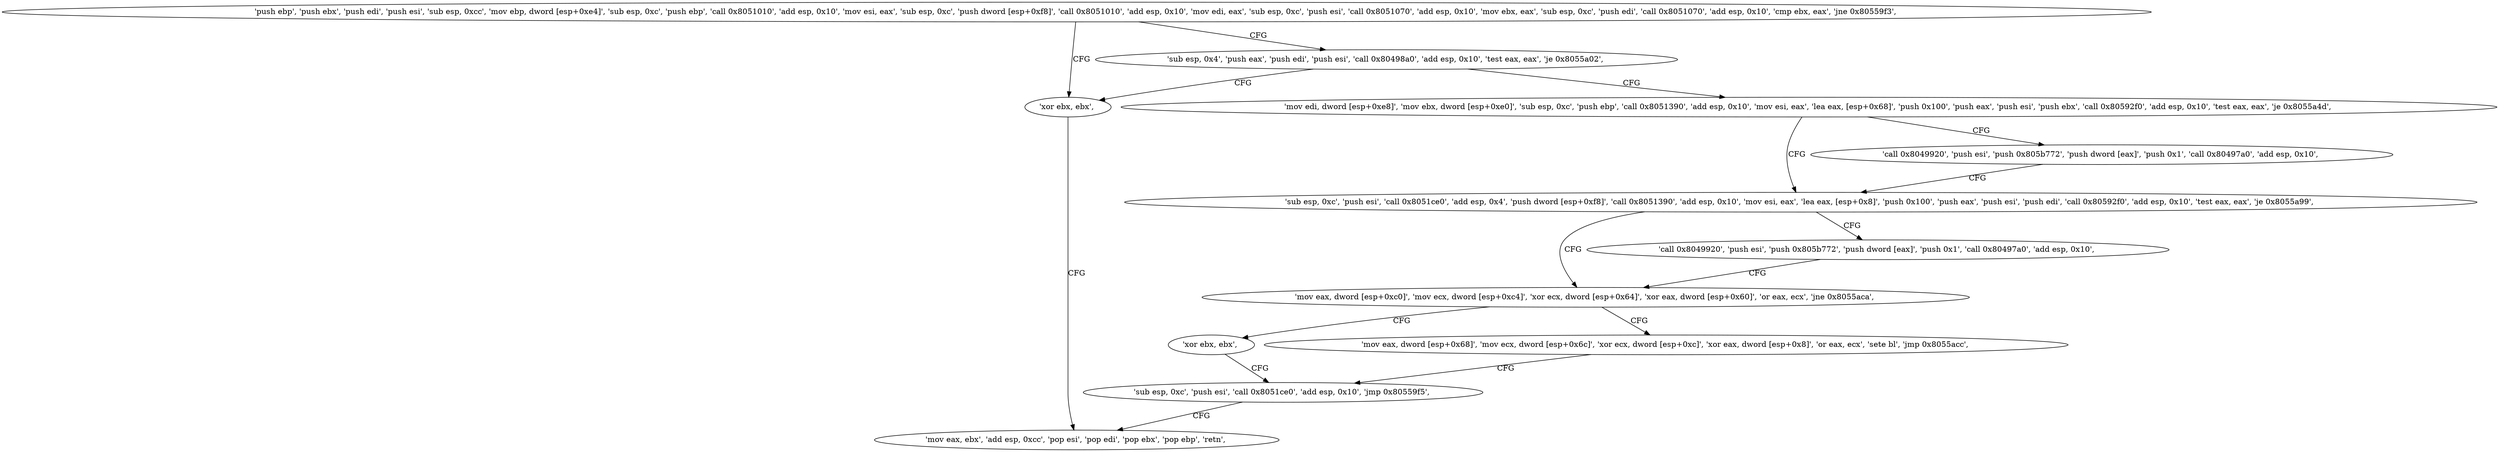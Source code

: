 digraph "func" {
"134568336" [label = "'push ebp', 'push ebx', 'push edi', 'push esi', 'sub esp, 0xcc', 'mov ebp, dword [esp+0xe4]', 'sub esp, 0xc', 'push ebp', 'call 0x8051010', 'add esp, 0x10', 'mov esi, eax', 'sub esp, 0xc', 'push dword [esp+0xf8]', 'call 0x8051010', 'add esp, 0x10', 'mov edi, eax', 'sub esp, 0xc', 'push esi', 'call 0x8051070', 'add esp, 0x10', 'mov ebx, eax', 'sub esp, 0xc', 'push edi', 'call 0x8051070', 'add esp, 0x10', 'cmp ebx, eax', 'jne 0x80559f3', " ]
"134568435" [label = "'xor ebx, ebx', " ]
"134568417" [label = "'sub esp, 0x4', 'push eax', 'push edi', 'push esi', 'call 0x80498a0', 'add esp, 0x10', 'test eax, eax', 'je 0x8055a02', " ]
"134568437" [label = "'mov eax, ebx', 'add esp, 0xcc', 'pop esi', 'pop edi', 'pop ebx', 'pop ebp', 'retn', " ]
"134568450" [label = "'mov edi, dword [esp+0xe8]', 'mov ebx, dword [esp+0xe0]', 'sub esp, 0xc', 'push ebp', 'call 0x8051390', 'add esp, 0x10', 'mov esi, eax', 'lea eax, [esp+0x68]', 'push 0x100', 'push eax', 'push esi', 'push ebx', 'call 0x80592f0', 'add esp, 0x10', 'test eax, eax', 'je 0x8055a4d', " ]
"134568525" [label = "'sub esp, 0xc', 'push esi', 'call 0x8051ce0', 'add esp, 0x4', 'push dword [esp+0xf8]', 'call 0x8051390', 'add esp, 0x10', 'mov esi, eax', 'lea eax, [esp+0x8]', 'push 0x100', 'push eax', 'push esi', 'push edi', 'call 0x80592f0', 'add esp, 0x10', 'test eax, eax', 'je 0x8055a99', " ]
"134568502" [label = "'call 0x8049920', 'push esi', 'push 0x805b772', 'push dword [eax]', 'push 0x1', 'call 0x80497a0', 'add esp, 0x10', " ]
"134568601" [label = "'mov eax, dword [esp+0xc0]', 'mov ecx, dword [esp+0xc4]', 'xor ecx, dword [esp+0x64]', 'xor eax, dword [esp+0x60]', 'or eax, ecx', 'jne 0x8055aca', " ]
"134568578" [label = "'call 0x8049920', 'push esi', 'push 0x805b772', 'push dword [eax]', 'push 0x1', 'call 0x80497a0', 'add esp, 0x10', " ]
"134568650" [label = "'xor ebx, ebx', " ]
"134568627" [label = "'mov eax, dword [esp+0x68]', 'mov ecx, dword [esp+0x6c]', 'xor ecx, dword [esp+0xc]', 'xor eax, dword [esp+0x8]', 'or eax, ecx', 'sete bl', 'jmp 0x8055acc', " ]
"134568652" [label = "'sub esp, 0xc', 'push esi', 'call 0x8051ce0', 'add esp, 0x10', 'jmp 0x80559f5', " ]
"134568336" -> "134568435" [ label = "CFG" ]
"134568336" -> "134568417" [ label = "CFG" ]
"134568435" -> "134568437" [ label = "CFG" ]
"134568417" -> "134568450" [ label = "CFG" ]
"134568417" -> "134568435" [ label = "CFG" ]
"134568450" -> "134568525" [ label = "CFG" ]
"134568450" -> "134568502" [ label = "CFG" ]
"134568525" -> "134568601" [ label = "CFG" ]
"134568525" -> "134568578" [ label = "CFG" ]
"134568502" -> "134568525" [ label = "CFG" ]
"134568601" -> "134568650" [ label = "CFG" ]
"134568601" -> "134568627" [ label = "CFG" ]
"134568578" -> "134568601" [ label = "CFG" ]
"134568650" -> "134568652" [ label = "CFG" ]
"134568627" -> "134568652" [ label = "CFG" ]
"134568652" -> "134568437" [ label = "CFG" ]
}
